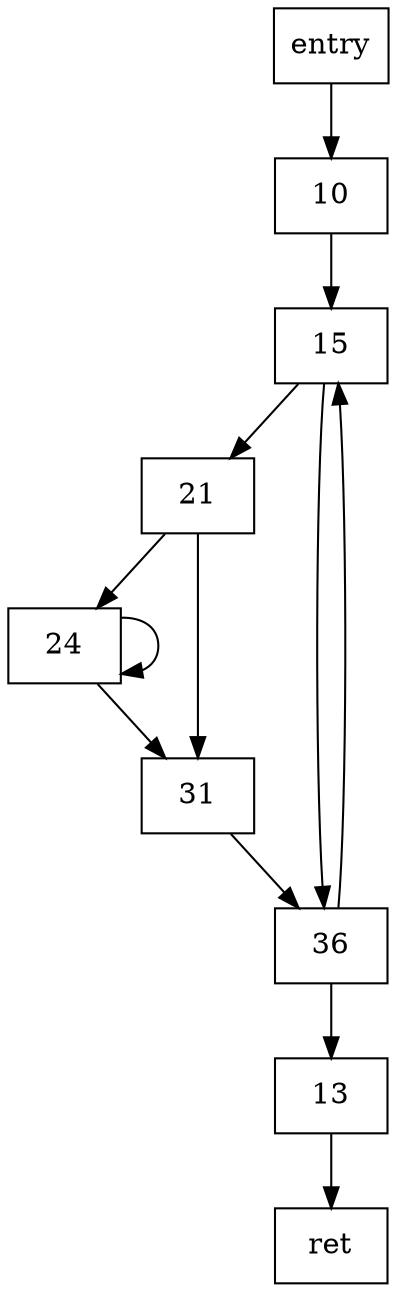 digraph "CFG" {
  node [shape=box];

entry;
"10";
"13";
"15";
"21";
"24";
"31";
"36";

entry -> "10";
"10" -> "15";
"13" -> "ret";
"15" -> "21";
"15" -> "36";
"21" -> "24";
"21" -> "31";
"24" -> "24";
"24" -> "31";
"31" -> "36";
"36" -> "13";
"36" -> "15";
}
